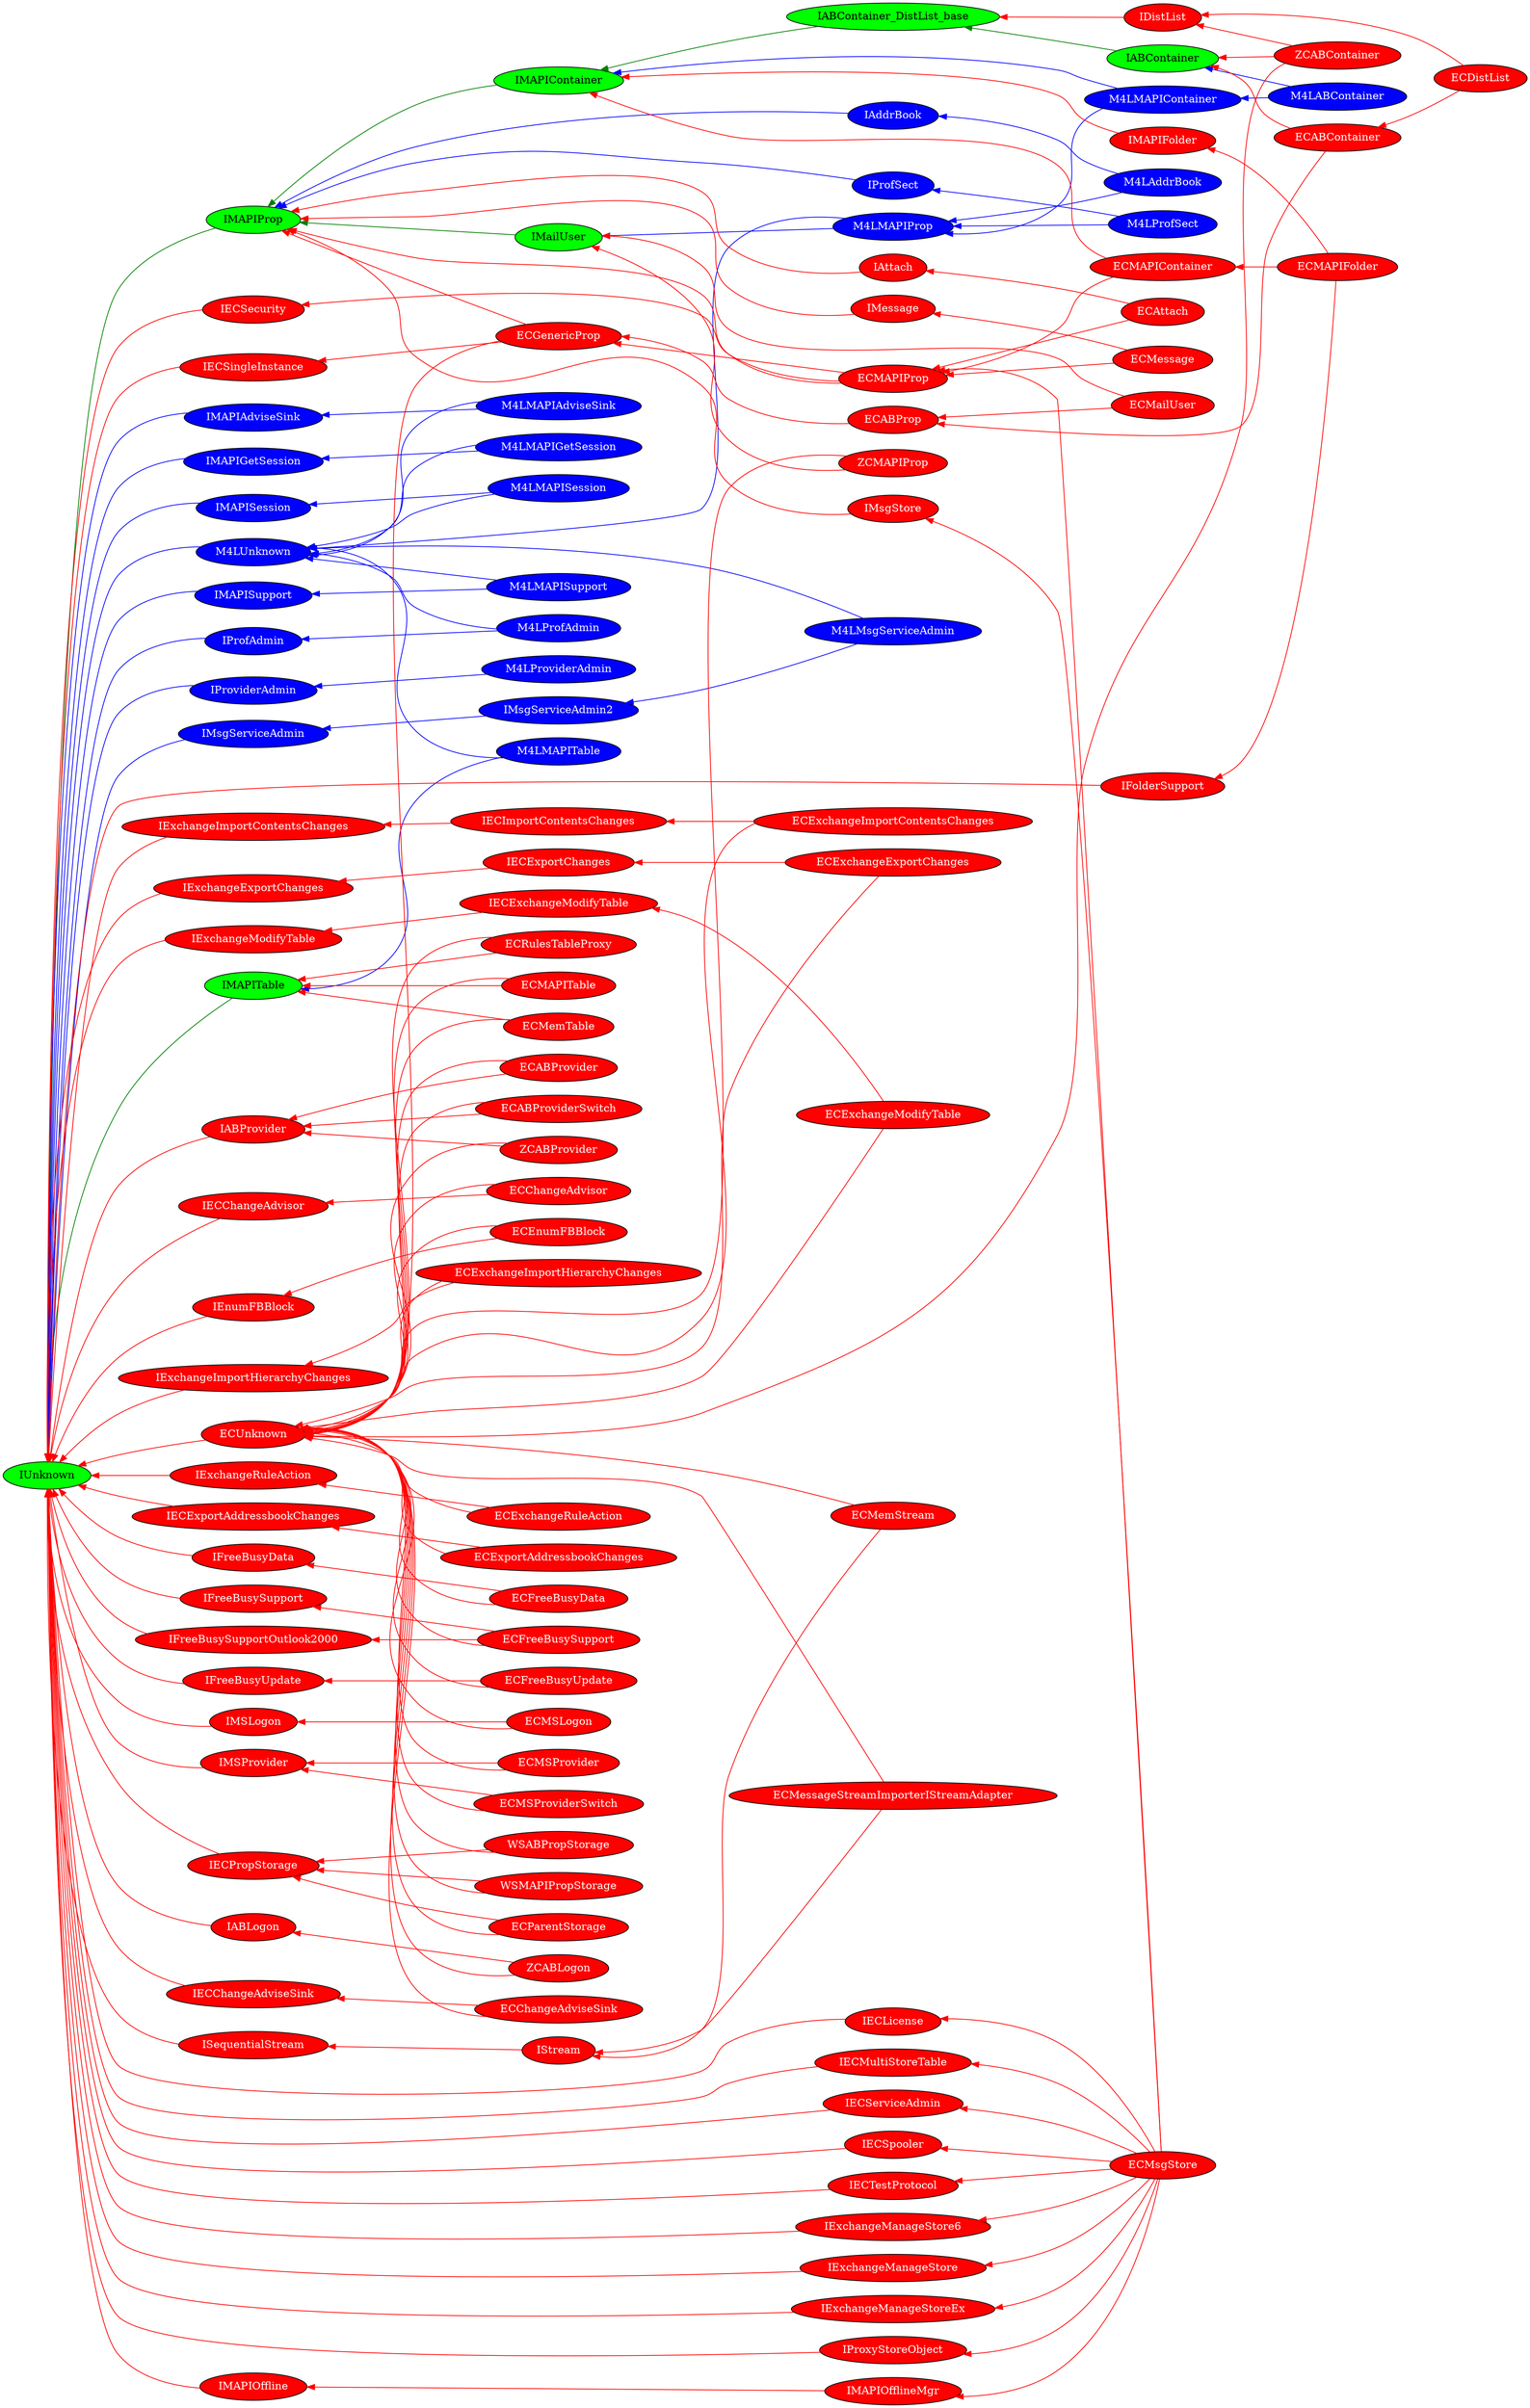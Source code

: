 /* Interface classes used in provider/client/ */
digraph {
	rankdir=RL;
	node [style=filled,fillcolor=green];
	edge [color="#008000"];
	IABContainer -> IABContainer_DistList_base;
	IABContainer_DistList_base -> IMAPIContainer;
	IMAPIContainer -> IMAPIProp;
	IMAPIProp -> IUnknown;
	IMAPITable -> IUnknown;
	IMailUser -> IMAPIProp;
	IUnknown;

	node [fillcolor=blue,fontcolor=white];
	edge [color=blue];
	IAddrBook -> IMAPIProp;
	IMAPIAdviseSink -> IUnknown;
	IMAPIGetSession -> IUnknown;
	IMAPISession -> IUnknown;
	IMAPISupport -> IUnknown;
	IMsgServiceAdmin -> IUnknown;
	IMsgServiceAdmin2 -> IMsgServiceAdmin;
	IProfAdmin -> IUnknown;
	IProfSect -> IMAPIProp;
	IProviderAdmin -> IUnknown;
	M4LABContainer -> IABContainer;
	M4LABContainer -> M4LMAPIContainer;
	M4LAddrBook -> IAddrBook;
	M4LAddrBook -> M4LMAPIProp;
	M4LMAPIAdviseSink -> IMAPIAdviseSink;
	M4LMAPIAdviseSink -> M4LUnknown;
	M4LMAPIContainer -> IMAPIContainer;
	M4LMAPIContainer -> M4LMAPIProp;
	M4LMAPIGetSession -> IMAPIGetSession;
	M4LMAPIGetSession -> M4LUnknown;
	M4LMAPIProp -> IMailUser;
	M4LMAPIProp -> M4LUnknown;
	M4LMAPISession -> IMAPISession;
	M4LMAPISession -> M4LUnknown;
	M4LMAPISupport -> IMAPISupport;
	M4LMAPISupport -> M4LUnknown;
	M4LMAPITable -> IMAPITable;
	M4LMAPITable -> M4LUnknown;
	M4LMsgServiceAdmin -> IMsgServiceAdmin2;
	M4LMsgServiceAdmin -> M4LUnknown;
	M4LProfAdmin -> IProfAdmin;
	M4LProfAdmin -> M4LUnknown;
	M4LProfSect -> IProfSect;
	M4LProfSect -> M4LMAPIProp;
	M4LProviderAdmin -> IProviderAdmin;
	M4LUnknown -> IUnknown;

	node [fillcolor=red,fontcolor=white];
	edge [color=red];
	ECABContainer -> ECABProp;
	ECABContainer -> IABContainer;
	ECABProp -> ECGenericProp;
	ECABProvider -> ECUnknown;
	ECABProvider -> IABProvider;
	ECABProviderSwitch -> ECUnknown;
	ECABProviderSwitch -> IABProvider;
	ECAttach -> ECMAPIProp;
	ECAttach -> IAttach;
	ECChangeAdvisor -> ECUnknown;
	ECChangeAdvisor -> IECChangeAdvisor;
	ECDistList -> ECABContainer;
	ECDistList -> IDistList;
	ECEnumFBBlock -> ECUnknown;
	ECEnumFBBlock -> IEnumFBBlock;
	ECExchangeExportChanges -> ECUnknown;
	ECExchangeExportChanges -> IECExportChanges;
	ECExchangeImportContentsChanges -> ECUnknown;
	ECExchangeImportContentsChanges -> IECImportContentsChanges;
	ECExchangeImportHierarchyChanges -> ECUnknown;
	ECExchangeImportHierarchyChanges -> IExchangeImportHierarchyChanges;
	ECExchangeModifyTable -> ECUnknown;
	ECExchangeModifyTable -> IECExchangeModifyTable;
	ECExchangeRuleAction -> ECUnknown;
	ECExchangeRuleAction -> IExchangeRuleAction;
	ECExportAddressbookChanges -> ECUnknown;
	ECExportAddressbookChanges -> IECExportAddressbookChanges;
	ECFreeBusyData -> ECUnknown;
	ECFreeBusyData -> IFreeBusyData;
	ECFreeBusySupport -> ECUnknown;
	ECFreeBusySupport -> IFreeBusySupport;
	ECFreeBusySupport -> IFreeBusySupportOutlook2000;
	ECFreeBusyUpdate -> ECUnknown;
	ECFreeBusyUpdate -> IFreeBusyUpdate;
	ECGenericProp -> ECUnknown;
	ECGenericProp -> IECSingleInstance;
	ECGenericProp -> IMAPIProp;
	ECMAPIContainer -> ECMAPIProp;
	ECMAPIContainer -> IMAPIContainer;
	ECMAPIFolder -> ECMAPIContainer;
	ECMAPIFolder -> IFolderSupport;
	ECMAPIFolder -> IMAPIFolder;
	ECMAPIProp -> ECGenericProp;
	ECMAPIProp -> IECSecurity;
	ECMAPIProp -> IMAPIProp;
	ECMAPITable -> ECUnknown;
	ECMAPITable -> IMAPITable;
	ECMSLogon -> ECUnknown;
	ECMSLogon -> IMSLogon;
	ECMSProvider -> ECUnknown;
	ECMSProvider -> IMSProvider;
	ECMSProviderSwitch -> ECUnknown;
	ECMSProviderSwitch -> IMSProvider;
	ECMailUser -> ECABProp;
	ECMailUser -> IMailUser;
	ECMemStream -> ECUnknown;
	ECMemStream -> IStream;
	ECMemTable -> ECUnknown;
	ECMemTable -> IMAPITable;
	ECMessage -> ECMAPIProp;
	ECMessage -> IMessage;
	ECMessageStreamImporterIStreamAdapter -> ECUnknown;
	ECMessageStreamImporterIStreamAdapter -> IStream;
	ECMsgStore -> ECMAPIProp;
	ECMsgStore -> IECLicense;
	ECMsgStore -> IECMultiStoreTable;
	ECMsgStore -> IECServiceAdmin;
	ECMsgStore -> IECSpooler;
	ECMsgStore -> IECTestProtocol;
	ECMsgStore -> IExchangeManageStore6;
	ECMsgStore -> IExchangeManageStore;
	ECMsgStore -> IExchangeManageStoreEx;
	ECMsgStore -> IMAPIOfflineMgr;
	ECMsgStore -> IMsgStore;
	ECMsgStore -> IProxyStoreObject;
	ECParentStorage -> ECUnknown;
	ECParentStorage -> IECPropStorage;
	ECRulesTableProxy -> ECUnknown;
	ECRulesTableProxy -> IMAPITable;
	ECUnknown -> IUnknown;
	IABProvider -> IUnknown;
	IAttach -> IMAPIProp;
	IDistList -> IABContainer_DistList_base;
	IECChangeAdvisor -> IUnknown;
	IECExchangeModifyTable -> IExchangeModifyTable;
	IECExportAddressbookChanges -> IUnknown;
	IECExportChanges -> IExchangeExportChanges;
	IECImportContentsChanges -> IExchangeImportContentsChanges;
	IECLicense -> IUnknown;
	IECMultiStoreTable -> IUnknown;
	IECPropStorage -> IUnknown;
	IECSecurity -> IUnknown;
	IECServiceAdmin -> IUnknown;
	IECSingleInstance -> IUnknown;
	IECSpooler -> IUnknown;
	IECTestProtocol -> IUnknown;
	IEnumFBBlock -> IUnknown;
	IExchangeExportChanges -> IUnknown;
	IExchangeImportContentsChanges -> IUnknown;
	IExchangeImportHierarchyChanges -> IUnknown;
	IExchangeManageStore -> IUnknown;
	IExchangeManageStore6 -> IUnknown;
	IExchangeManageStoreEx -> IUnknown;
	IExchangeModifyTable -> IUnknown;
	IExchangeRuleAction -> IUnknown;
	IFolderSupport -> IUnknown;
	IFreeBusyData -> IUnknown;
	IFreeBusySupport -> IUnknown;
	IFreeBusySupportOutlook2000 -> IUnknown;
	IFreeBusyUpdate -> IUnknown;
	IMAPIFolder -> IMAPIContainer;
	IMAPIOffline -> IUnknown;
	IMAPIOfflineMgr -> IMAPIOffline;
	IMSLogon -> IUnknown;
	IMSProvider -> IUnknown;
	IMessage -> IMAPIProp;
	IMsgStore -> IMAPIProp;
	IProxyStoreObject -> IUnknown;
	ISequentialStream -> IUnknown;
	IStream -> ISequentialStream;
	WSABPropStorage -> ECUnknown;
	WSABPropStorage -> IECPropStorage;
	WSMAPIPropStorage -> ECUnknown;
	WSMAPIPropStorage -> IECPropStorage;

	IABLogon -> IUnknown;
	ZCABContainer -> ECUnknown;
	ZCABContainer -> IABContainer;
	ZCABContainer -> IDistList;
	ZCABLogon -> ECUnknown;
	ZCABLogon -> IABLogon;
	ZCABProvider -> ECUnknown;
	ZCABProvider -> IABProvider;
	ZCMAPIProp -> ECUnknown;
	ZCMAPIProp -> IMailUser;

	ECChangeAdviseSink -> ECUnknown;
	ECChangeAdviseSink -> IECChangeAdviseSink;
	IECChangeAdviseSink -> IUnknown;
}
